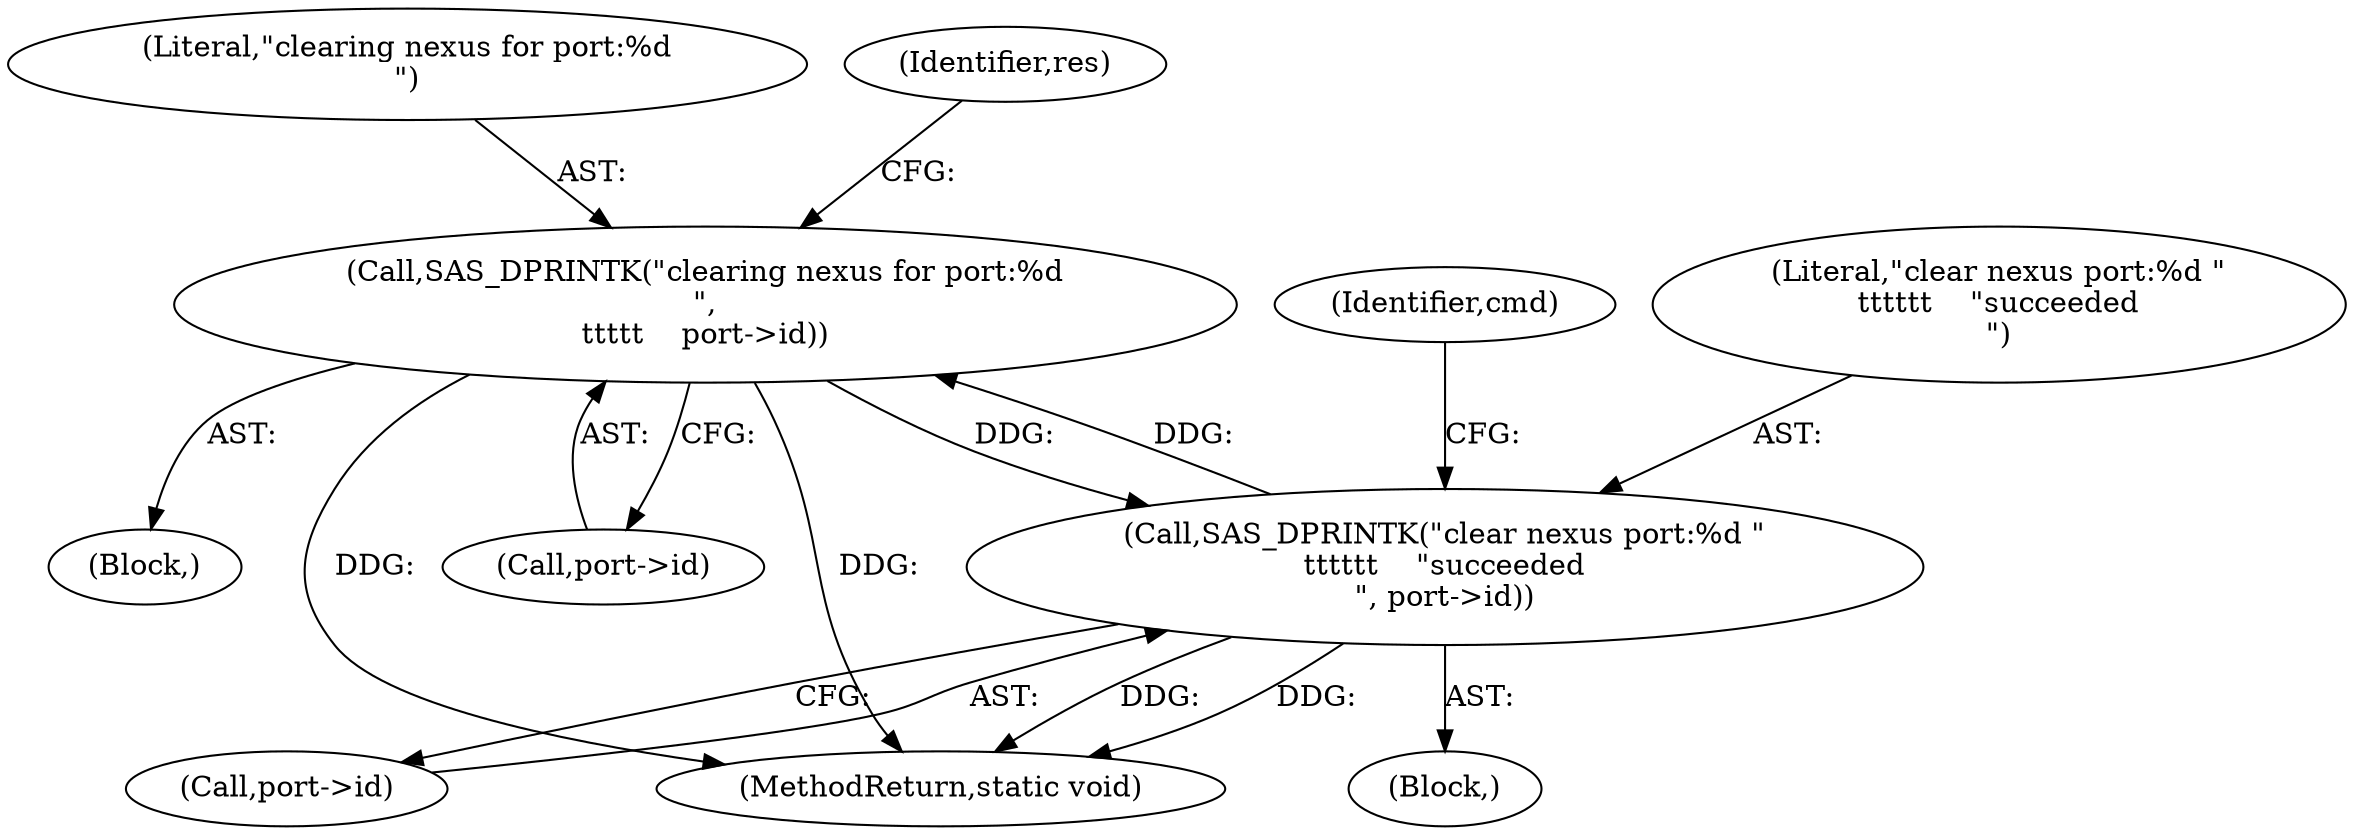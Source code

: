 digraph "0_linux_318aaf34f1179b39fa9c30fa0f3288b645beee39_1@pointer" {
"1000322" [label="(Call,SAS_DPRINTK(\"clearing nexus for port:%d\n\",\n\t\t\t\t\t    port->id))"];
"1000336" [label="(Call,SAS_DPRINTK(\"clear nexus port:%d \"\n\t\t\t\t\t\t    \"succeeded\n\", port->id))"];
"1000322" [label="(Call,SAS_DPRINTK(\"clearing nexus for port:%d\n\",\n\t\t\t\t\t    port->id))"];
"1000335" [label="(Block,)"];
"1000313" [label="(Block,)"];
"1000336" [label="(Call,SAS_DPRINTK(\"clear nexus port:%d \"\n\t\t\t\t\t\t    \"succeeded\n\", port->id))"];
"1000405" [label="(MethodReturn,static void)"];
"1000322" [label="(Call,SAS_DPRINTK(\"clearing nexus for port:%d\n\",\n\t\t\t\t\t    port->id))"];
"1000342" [label="(Identifier,cmd)"];
"1000337" [label="(Literal,\"clear nexus port:%d \"\n\t\t\t\t\t\t    \"succeeded\n\")"];
"1000324" [label="(Call,port->id)"];
"1000338" [label="(Call,port->id)"];
"1000323" [label="(Literal,\"clearing nexus for port:%d\n\")"];
"1000328" [label="(Identifier,res)"];
"1000322" -> "1000313"  [label="AST: "];
"1000322" -> "1000324"  [label="CFG: "];
"1000323" -> "1000322"  [label="AST: "];
"1000324" -> "1000322"  [label="AST: "];
"1000328" -> "1000322"  [label="CFG: "];
"1000322" -> "1000405"  [label="DDG: "];
"1000322" -> "1000405"  [label="DDG: "];
"1000336" -> "1000322"  [label="DDG: "];
"1000322" -> "1000336"  [label="DDG: "];
"1000336" -> "1000335"  [label="AST: "];
"1000336" -> "1000338"  [label="CFG: "];
"1000337" -> "1000336"  [label="AST: "];
"1000338" -> "1000336"  [label="AST: "];
"1000342" -> "1000336"  [label="CFG: "];
"1000336" -> "1000405"  [label="DDG: "];
"1000336" -> "1000405"  [label="DDG: "];
}
